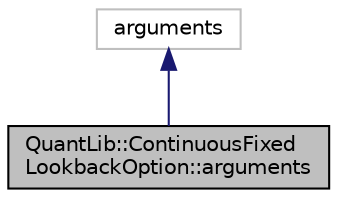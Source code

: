 digraph "QuantLib::ContinuousFixedLookbackOption::arguments"
{
  edge [fontname="Helvetica",fontsize="10",labelfontname="Helvetica",labelfontsize="10"];
  node [fontname="Helvetica",fontsize="10",shape=record];
  Node1 [label="QuantLib::ContinuousFixed\lLookbackOption::arguments",height=0.2,width=0.4,color="black", fillcolor="grey75", style="filled", fontcolor="black"];
  Node2 -> Node1 [dir="back",color="midnightblue",fontsize="10",style="solid"];
  Node2 [label="arguments",height=0.2,width=0.4,color="grey75", fillcolor="white", style="filled"];
}
